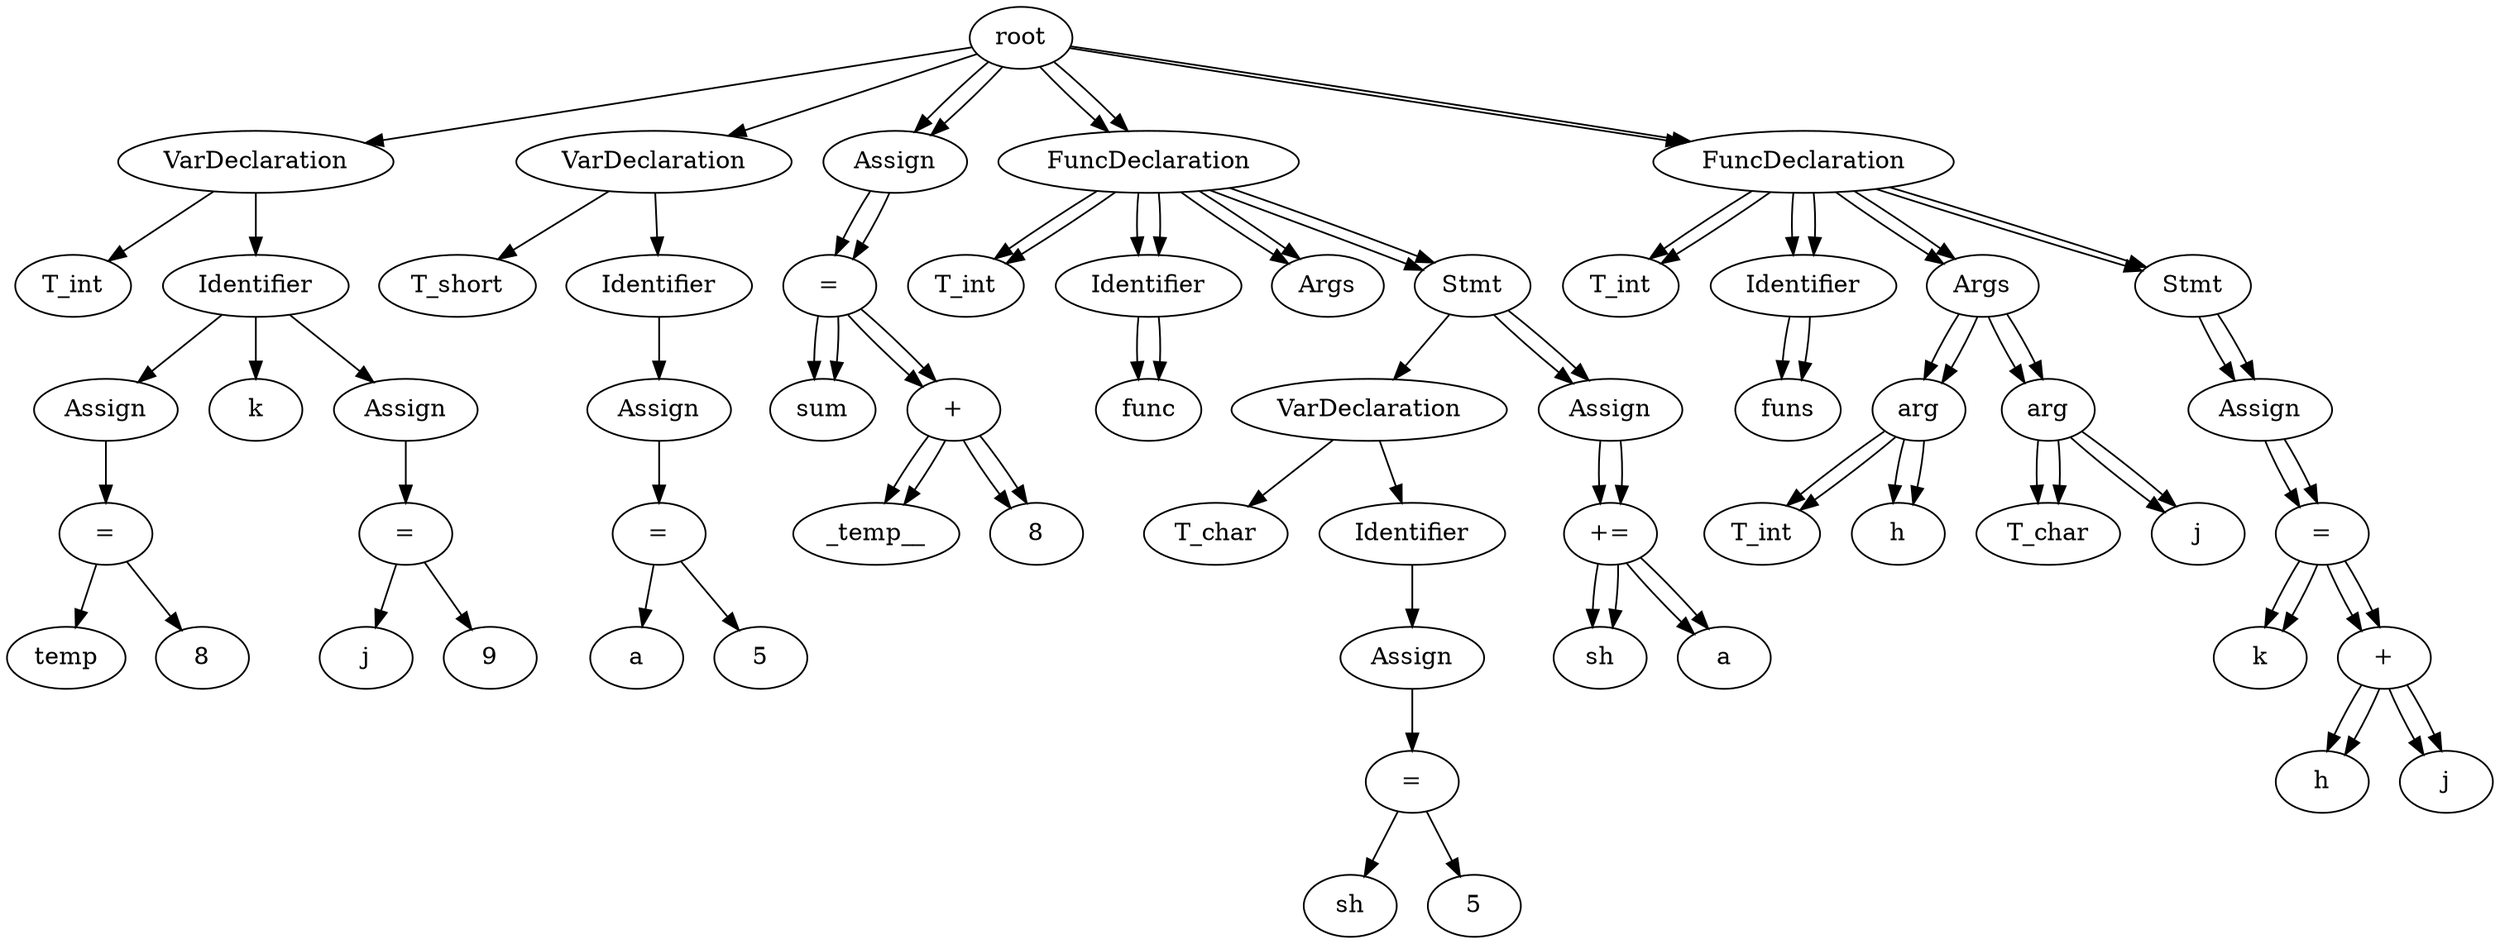 // root
digraph {
	None [label=root]
	0 [label=VarDeclaration]
	None -> 0
	1 [label=T_int]
	0 -> 1
	2 [label=Identifier]
	0 -> 2
	3 [label=Assign]
	2 -> 3
	5 [label="="]
	3 -> 5
	4 [label=temp]
	5 -> 4
	6 [label=8]
	5 -> 6
	7 [label=k]
	2 -> 7
	8 [label=Assign]
	2 -> 8
	10 [label="="]
	8 -> 10
	9 [label=j]
	10 -> 9
	11 [label=9]
	10 -> 11
	12 [label=VarDeclaration]
	None -> 12
	13 [label=T_short]
	12 -> 13
	14 [label=Identifier]
	12 -> 14
	15 [label=Assign]
	14 -> 15
	17 [label="="]
	15 -> 17
	16 [label=a]
	17 -> 16
	18 [label=5]
	17 -> 18
	19 [label=Assign]
	None -> 19
	21 [label="="]
	19 -> 21
	20 [label=sum]
	21 -> 20
	23 [label="+"]
	21 -> 23
	22 [label=_temp__]
	23 -> 22
	24 [label=8]
	23 -> 24
	25 [label=FuncDeclaration]
	None -> 25
	26 [label=T_int]
	25 -> 26
	27 [label=Identifier]
	25 -> 27
	28 [label=func]
	27 -> 28
	29 [label=Args]
	25 -> 29
	30 [label=Stmt]
	25 -> 30
	31 [label=VarDeclaration]
	30 -> 31
	32 [label=T_char]
	31 -> 32
	33 [label=Identifier]
	31 -> 33
	34 [label=Assign]
	33 -> 34
	36 [label="="]
	34 -> 36
	35 [label=sh]
	36 -> 35
	37 [label=5]
	36 -> 37
	38 [label=Assign]
	30 -> 38
	40 [label="+="]
	38 -> 40
	39 [label=sh]
	40 -> 39
	41 [label=a]
	40 -> 41
	42 [label=FuncDeclaration]
	None -> 42
	43 [label=T_int]
	42 -> 43
	44 [label=Identifier]
	42 -> 44
	45 [label=funs]
	44 -> 45
	46 [label=Args]
	42 -> 46
	47 [label=arg]
	46 -> 47
	48 [label=T_int]
	47 -> 48
	49 [label=h]
	47 -> 49
	50 [label=arg]
	46 -> 50
	51 [label=T_char]
	50 -> 51
	52 [label=j]
	50 -> 52
	53 [label=Stmt]
	42 -> 53
	54 [label=Assign]
	53 -> 54
	56 [label="="]
	54 -> 56
	55 [label=k]
	56 -> 55
	58 [label="+"]
	56 -> 58
	57 [label=h]
	58 -> 57
	59 [label=j]
	58 -> 59
	None [label=root]
	19 [label=Assign]
	None -> 19
	21 [label="="]
	19 -> 21
	20 [label=sum]
	21 -> 20
	23 [label="+"]
	21 -> 23
	22 [label=_temp__]
	23 -> 22
	24 [label=8]
	23 -> 24
	25 [label=FuncDeclaration]
	None -> 25
	26 [label=T_int]
	25 -> 26
	27 [label=Identifier]
	25 -> 27
	28 [label=func]
	27 -> 28
	29 [label=Args]
	25 -> 29
	30 [label=Stmt]
	25 -> 30
	38 [label=Assign]
	30 -> 38
	40 [label="+="]
	38 -> 40
	39 [label=sh]
	40 -> 39
	41 [label=a]
	40 -> 41
	42 [label=FuncDeclaration]
	None -> 42
	43 [label=T_int]
	42 -> 43
	44 [label=Identifier]
	42 -> 44
	45 [label=funs]
	44 -> 45
	46 [label=Args]
	42 -> 46
	47 [label=arg]
	46 -> 47
	48 [label=T_int]
	47 -> 48
	49 [label=h]
	47 -> 49
	50 [label=arg]
	46 -> 50
	51 [label=T_char]
	50 -> 51
	52 [label=j]
	50 -> 52
	53 [label=Stmt]
	42 -> 53
	54 [label=Assign]
	53 -> 54
	56 [label="="]
	54 -> 56
	55 [label=k]
	56 -> 55
	58 [label="+"]
	56 -> 58
	57 [label=h]
	58 -> 57
	59 [label=j]
	58 -> 59
}
